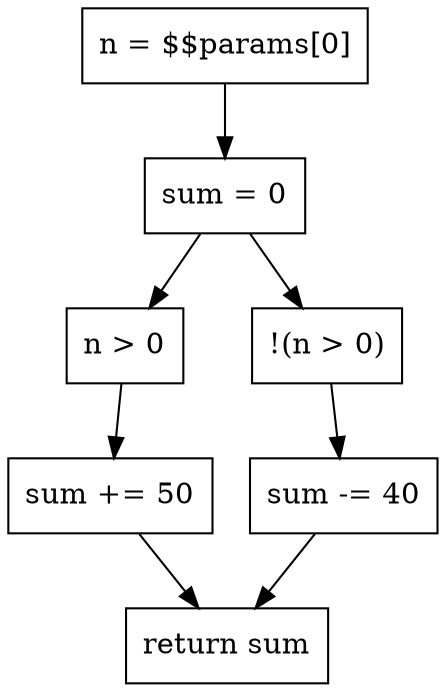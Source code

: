 // ifElse
digraph control_flow_graph {
node [shape = box]

// Unconditional edges
"n = $$params[0]" -> "sum = 0"
"sum = 0" -> "n > 0"
"sum = 0" -> "!(n > 0)"
"sum += 50" -> "return sum"
"sum -= 40" -> "return sum"


// Conditional edges
"n > 0" -> "sum += 50"
"!(n > 0)" -> "sum -= 40"
}
